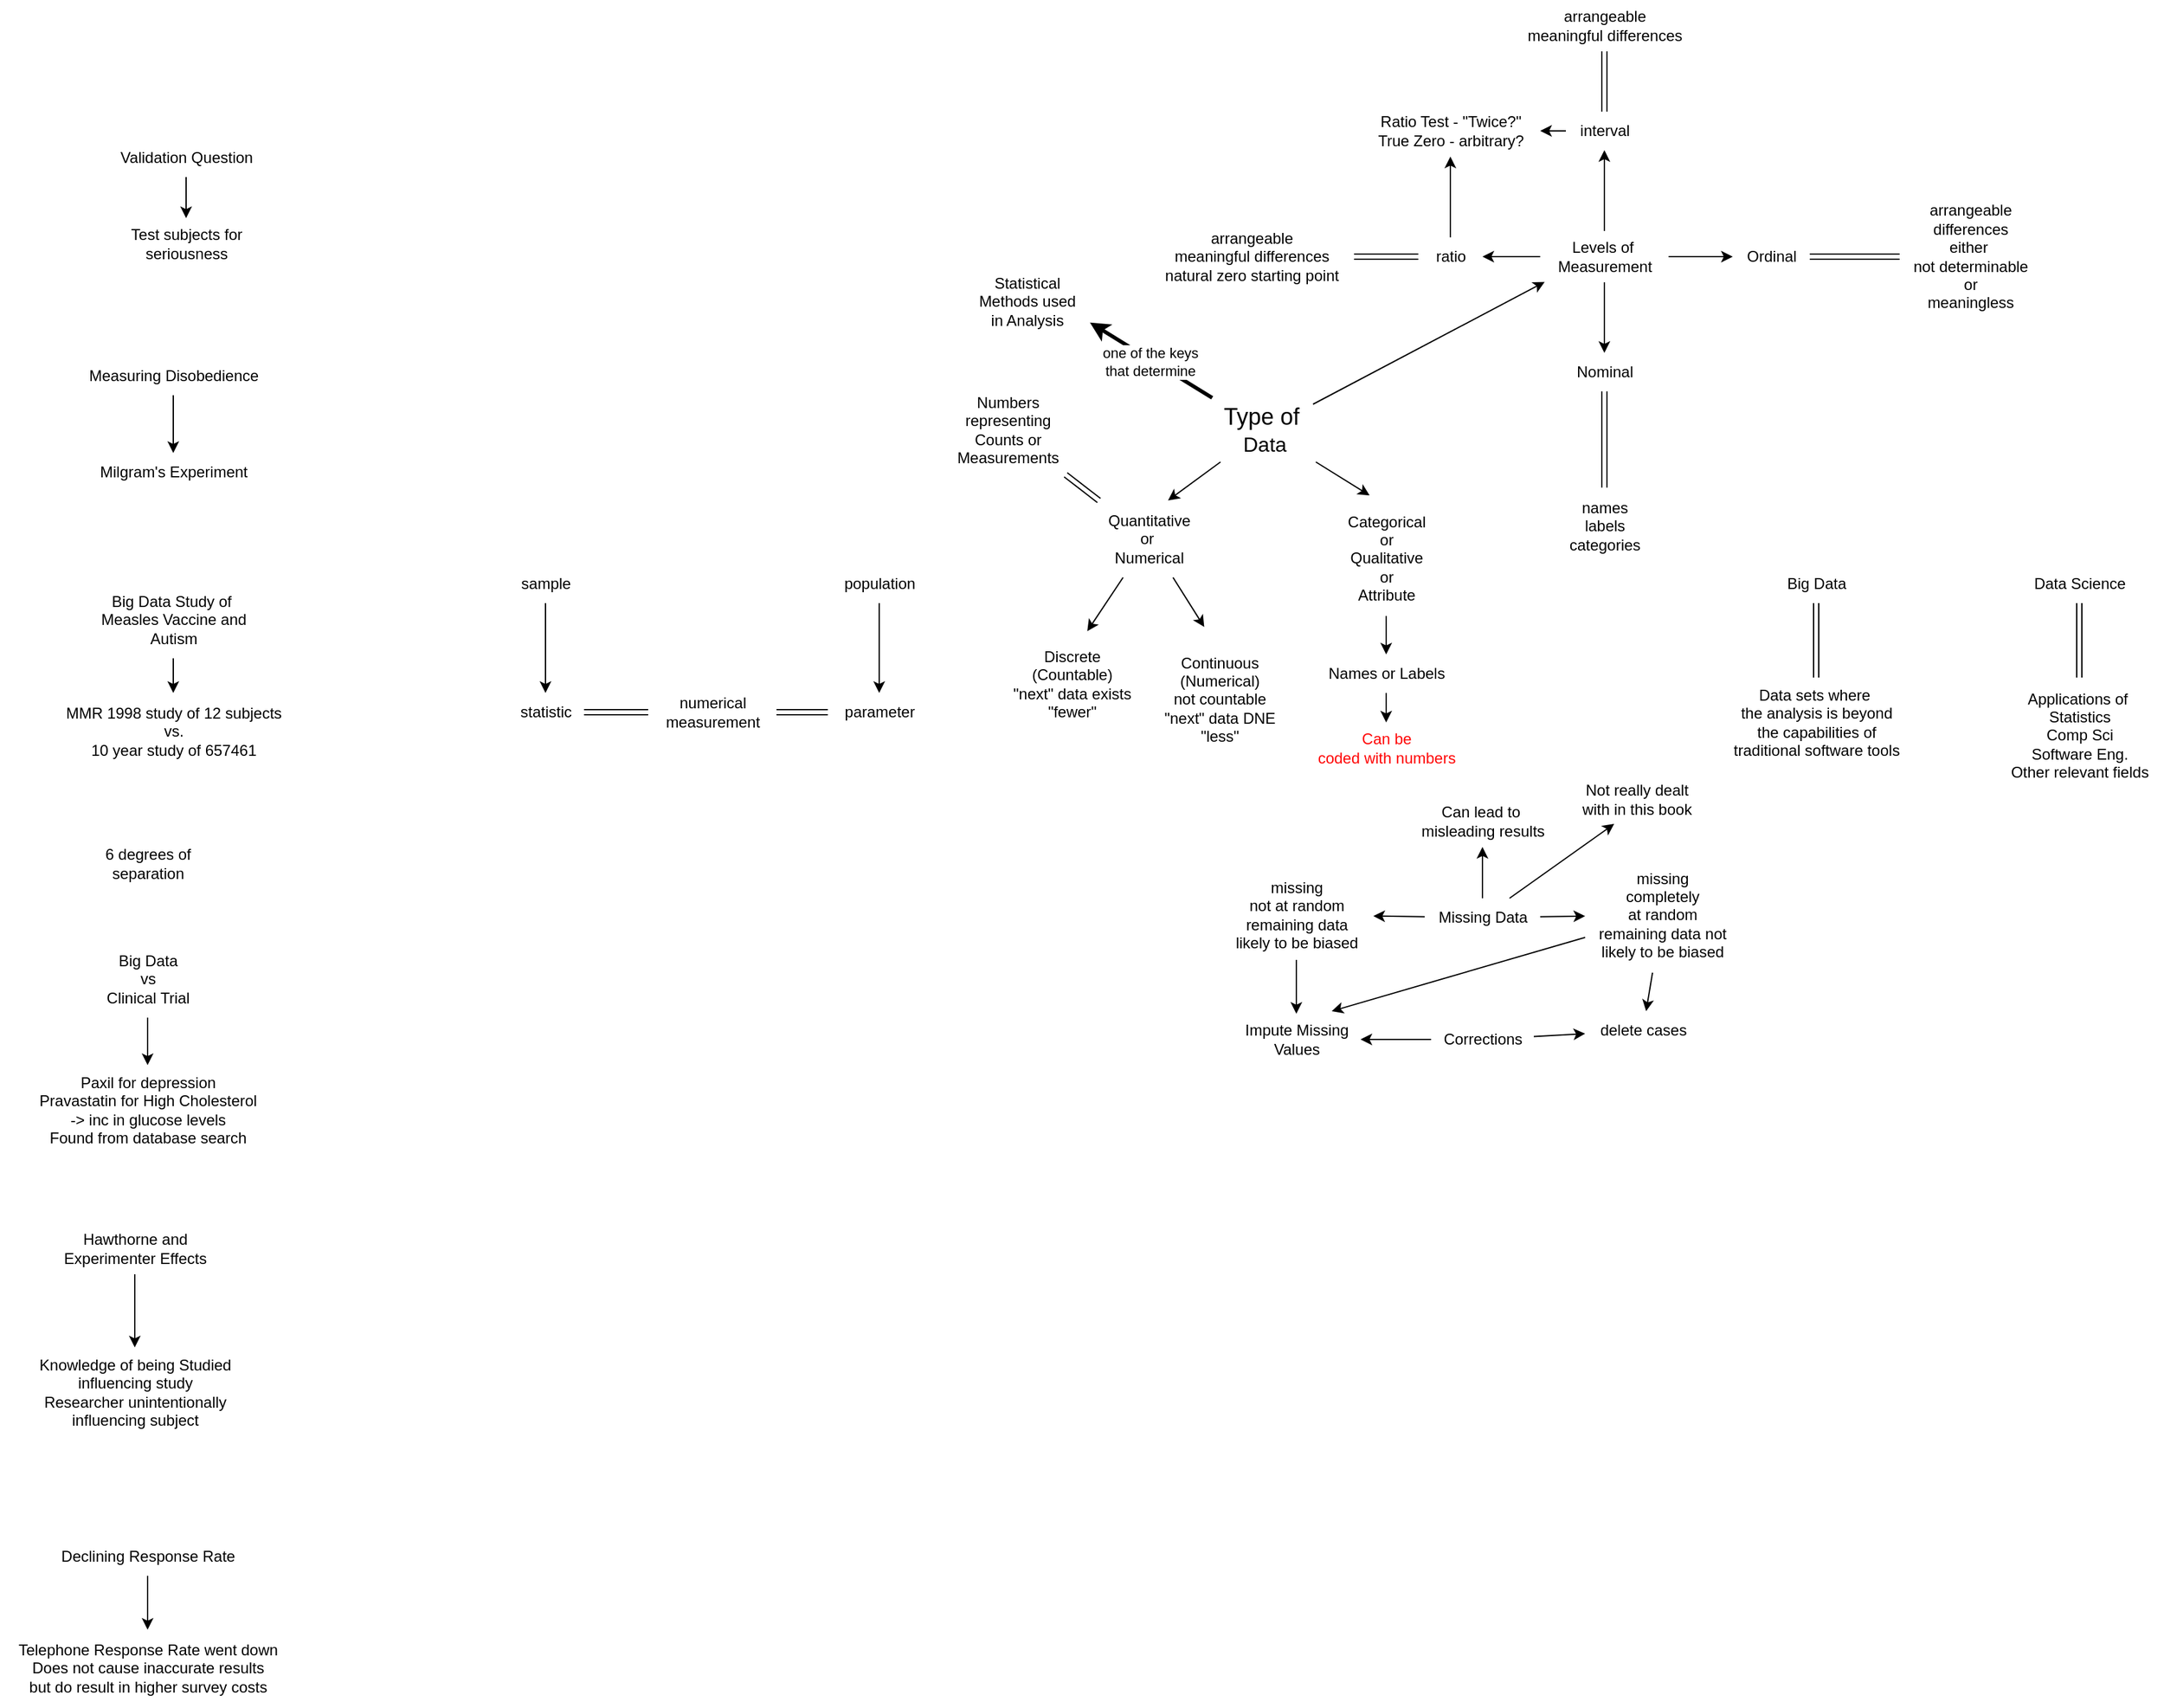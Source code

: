 <mxfile version="24.7.5">
  <diagram name="Page-1" id="U8noF85trtSTV92ljQh1">
    <mxGraphModel dx="1645" dy="1955" grid="1" gridSize="10" guides="1" tooltips="1" connect="1" arrows="1" fold="1" page="1" pageScale="1" pageWidth="850" pageHeight="1100" math="0" shadow="0">
      <root>
        <mxCell id="0" />
        <mxCell id="1" parent="0" />
        <mxCell id="1CKEVuWMB60yqOg6PnPK-10" value="" style="edgeStyle=orthogonalEdgeStyle;rounded=0;orthogonalLoop=1;jettySize=auto;html=1;" edge="1" parent="1" source="1CKEVuWMB60yqOg6PnPK-1" target="1CKEVuWMB60yqOg6PnPK-3">
          <mxGeometry relative="1" as="geometry" />
        </mxCell>
        <mxCell id="1CKEVuWMB60yqOg6PnPK-1" value="sample" style="text;html=1;align=center;verticalAlign=middle;resizable=0;points=[];autosize=1;strokeColor=none;fillColor=none;" vertex="1" parent="1">
          <mxGeometry x="230" y="330" width="60" height="30" as="geometry" />
        </mxCell>
        <mxCell id="1CKEVuWMB60yqOg6PnPK-11" value="" style="edgeStyle=orthogonalEdgeStyle;rounded=0;orthogonalLoop=1;jettySize=auto;html=1;" edge="1" parent="1" source="1CKEVuWMB60yqOg6PnPK-2" target="1CKEVuWMB60yqOg6PnPK-4">
          <mxGeometry relative="1" as="geometry" />
        </mxCell>
        <mxCell id="1CKEVuWMB60yqOg6PnPK-2" value="population" style="text;html=1;align=center;verticalAlign=middle;resizable=0;points=[];autosize=1;strokeColor=none;fillColor=none;" vertex="1" parent="1">
          <mxGeometry x="480" y="330" width="80" height="30" as="geometry" />
        </mxCell>
        <mxCell id="1CKEVuWMB60yqOg6PnPK-8" value="" style="edgeStyle=orthogonalEdgeStyle;shape=link;rounded=0;orthogonalLoop=1;jettySize=auto;html=1;" edge="1" parent="1" source="1CKEVuWMB60yqOg6PnPK-3" target="1CKEVuWMB60yqOg6PnPK-5">
          <mxGeometry relative="1" as="geometry" />
        </mxCell>
        <mxCell id="1CKEVuWMB60yqOg6PnPK-3" value="statistic" style="text;html=1;align=center;verticalAlign=middle;resizable=0;points=[];autosize=1;strokeColor=none;fillColor=none;" vertex="1" parent="1">
          <mxGeometry x="230" y="430" width="60" height="30" as="geometry" />
        </mxCell>
        <mxCell id="1CKEVuWMB60yqOg6PnPK-9" value="" style="edgeStyle=orthogonalEdgeStyle;shape=link;rounded=0;orthogonalLoop=1;jettySize=auto;html=1;" edge="1" parent="1" source="1CKEVuWMB60yqOg6PnPK-4" target="1CKEVuWMB60yqOg6PnPK-5">
          <mxGeometry relative="1" as="geometry" />
        </mxCell>
        <mxCell id="1CKEVuWMB60yqOg6PnPK-4" value="parameter" style="text;html=1;align=center;verticalAlign=middle;resizable=0;points=[];autosize=1;strokeColor=none;fillColor=none;" vertex="1" parent="1">
          <mxGeometry x="480" y="430" width="80" height="30" as="geometry" />
        </mxCell>
        <mxCell id="1CKEVuWMB60yqOg6PnPK-5" value="numerical&lt;div&gt;measurement&lt;/div&gt;" style="text;html=1;align=center;verticalAlign=middle;resizable=0;points=[];autosize=1;strokeColor=none;fillColor=none;" vertex="1" parent="1">
          <mxGeometry x="340" y="425" width="100" height="40" as="geometry" />
        </mxCell>
        <mxCell id="1CKEVuWMB60yqOg6PnPK-23" value="&lt;div&gt;&lt;font style=&quot;font-size: 18px;&quot;&gt;Type of&amp;nbsp;&lt;/font&gt;&lt;/div&gt;&lt;font size=&quot;3&quot;&gt;Data&lt;/font&gt;" style="text;html=1;align=center;verticalAlign=middle;resizable=0;points=[];autosize=1;strokeColor=none;fillColor=none;" vertex="1" parent="1">
          <mxGeometry x="775" y="200" width="90" height="50" as="geometry" />
        </mxCell>
        <mxCell id="1CKEVuWMB60yqOg6PnPK-24" value="Quantitative&lt;div&gt;or&amp;nbsp;&lt;/div&gt;&lt;div&gt;Numerical&lt;/div&gt;" style="text;html=1;align=center;verticalAlign=middle;resizable=0;points=[];autosize=1;strokeColor=none;fillColor=none;" vertex="1" parent="1">
          <mxGeometry x="685" y="280" width="90" height="60" as="geometry" />
        </mxCell>
        <mxCell id="1CKEVuWMB60yqOg6PnPK-158" style="edgeStyle=none;shape=link;rounded=0;orthogonalLoop=1;jettySize=auto;html=1;" edge="1" parent="1" source="1CKEVuWMB60yqOg6PnPK-25" target="1CKEVuWMB60yqOg6PnPK-24">
          <mxGeometry relative="1" as="geometry" />
        </mxCell>
        <mxCell id="1CKEVuWMB60yqOg6PnPK-25" value="Numbers&lt;div&gt;representing&lt;/div&gt;&lt;div&gt;Counts or&lt;/div&gt;&lt;div&gt;Measurements&lt;/div&gt;" style="text;html=1;align=center;verticalAlign=middle;resizable=0;points=[];autosize=1;strokeColor=none;fillColor=none;" vertex="1" parent="1">
          <mxGeometry x="570" y="190" width="100" height="70" as="geometry" />
        </mxCell>
        <mxCell id="1CKEVuWMB60yqOg6PnPK-32" value="" style="edgeStyle=none;rounded=0;orthogonalLoop=1;jettySize=auto;html=1;" edge="1" parent="1" source="1CKEVuWMB60yqOg6PnPK-26" target="1CKEVuWMB60yqOg6PnPK-31">
          <mxGeometry relative="1" as="geometry" />
        </mxCell>
        <mxCell id="1CKEVuWMB60yqOg6PnPK-26" value="Categorical&lt;div&gt;or&lt;/div&gt;&lt;div&gt;Qualitative&lt;/div&gt;&lt;div&gt;or&lt;/div&gt;&lt;div&gt;Attribute&lt;/div&gt;" style="text;html=1;align=center;verticalAlign=middle;resizable=0;points=[];autosize=1;strokeColor=none;fillColor=none;" vertex="1" parent="1">
          <mxGeometry x="875" y="280" width="80" height="90" as="geometry" />
        </mxCell>
        <mxCell id="1CKEVuWMB60yqOg6PnPK-28" style="edgeStyle=none;rounded=0;orthogonalLoop=1;jettySize=auto;html=1;entryX=0.667;entryY=0;entryDx=0;entryDy=0;entryPerimeter=0;" edge="1" parent="1" source="1CKEVuWMB60yqOg6PnPK-23" target="1CKEVuWMB60yqOg6PnPK-24">
          <mxGeometry relative="1" as="geometry" />
        </mxCell>
        <mxCell id="1CKEVuWMB60yqOg6PnPK-29" style="edgeStyle=none;rounded=0;orthogonalLoop=1;jettySize=auto;html=1;entryX=0.338;entryY=-0.044;entryDx=0;entryDy=0;entryPerimeter=0;" edge="1" parent="1" source="1CKEVuWMB60yqOg6PnPK-23" target="1CKEVuWMB60yqOg6PnPK-26">
          <mxGeometry relative="1" as="geometry" />
        </mxCell>
        <mxCell id="1CKEVuWMB60yqOg6PnPK-34" value="" style="edgeStyle=none;rounded=0;orthogonalLoop=1;jettySize=auto;html=1;" edge="1" parent="1" source="1CKEVuWMB60yqOg6PnPK-31" target="1CKEVuWMB60yqOg6PnPK-33">
          <mxGeometry relative="1" as="geometry" />
        </mxCell>
        <mxCell id="1CKEVuWMB60yqOg6PnPK-31" value="Names or Labels" style="text;html=1;align=center;verticalAlign=middle;resizable=0;points=[];autosize=1;strokeColor=none;fillColor=none;" vertex="1" parent="1">
          <mxGeometry x="860" y="400" width="110" height="30" as="geometry" />
        </mxCell>
        <mxCell id="1CKEVuWMB60yqOg6PnPK-33" value="&lt;font color=&quot;#ff0505&quot;&gt;Can be&lt;/font&gt;&lt;div&gt;&lt;font color=&quot;#ff0505&quot;&gt;coded with numbers&lt;/font&gt;&lt;/div&gt;" style="text;html=1;align=center;verticalAlign=middle;resizable=0;points=[];autosize=1;strokeColor=none;fillColor=none;" vertex="1" parent="1">
          <mxGeometry x="850" y="453" width="130" height="40" as="geometry" />
        </mxCell>
        <mxCell id="1CKEVuWMB60yqOg6PnPK-159" value="Discrete&lt;div&gt;(Countable)&lt;/div&gt;&lt;div&gt;&quot;next&quot; data exists&lt;/div&gt;&lt;div&gt;&quot;fewer&quot;&lt;/div&gt;" style="text;html=1;align=center;verticalAlign=middle;resizable=0;points=[];autosize=1;strokeColor=none;fillColor=none;" vertex="1" parent="1">
          <mxGeometry x="610" y="388" width="120" height="70" as="geometry" />
        </mxCell>
        <mxCell id="1CKEVuWMB60yqOg6PnPK-160" value="Continuous&lt;div&gt;(Numerical)&lt;/div&gt;&lt;div&gt;not countable&lt;/div&gt;&lt;div&gt;&quot;next&quot; data DNE&lt;/div&gt;&lt;div&gt;&quot;less&quot;&lt;/div&gt;" style="text;html=1;align=center;verticalAlign=middle;resizable=0;points=[];autosize=1;strokeColor=none;fillColor=none;" vertex="1" parent="1">
          <mxGeometry x="730" y="390" width="110" height="90" as="geometry" />
        </mxCell>
        <mxCell id="1CKEVuWMB60yqOg6PnPK-161" style="edgeStyle=none;rounded=0;orthogonalLoop=1;jettySize=auto;html=1;entryX=0.601;entryY=-0.088;entryDx=0;entryDy=0;entryPerimeter=0;" edge="1" parent="1" source="1CKEVuWMB60yqOg6PnPK-24" target="1CKEVuWMB60yqOg6PnPK-159">
          <mxGeometry relative="1" as="geometry" />
        </mxCell>
        <mxCell id="1CKEVuWMB60yqOg6PnPK-162" style="edgeStyle=none;rounded=0;orthogonalLoop=1;jettySize=auto;html=1;entryX=0.393;entryY=-0.127;entryDx=0;entryDy=0;entryPerimeter=0;" edge="1" parent="1" source="1CKEVuWMB60yqOg6PnPK-24" target="1CKEVuWMB60yqOg6PnPK-160">
          <mxGeometry relative="1" as="geometry" />
        </mxCell>
        <mxCell id="1CKEVuWMB60yqOg6PnPK-202" value="" style="edgeStyle=none;rounded=0;orthogonalLoop=1;jettySize=auto;html=1;shape=link;" edge="1" parent="1" source="1CKEVuWMB60yqOg6PnPK-203" target="1CKEVuWMB60yqOg6PnPK-204">
          <mxGeometry relative="1" as="geometry" />
        </mxCell>
        <mxCell id="1CKEVuWMB60yqOg6PnPK-203" value="Big Data" style="text;html=1;align=center;verticalAlign=middle;resizable=0;points=[];autosize=1;strokeColor=none;fillColor=none;" vertex="1" parent="1">
          <mxGeometry x="1215" y="330" width="70" height="30" as="geometry" />
        </mxCell>
        <mxCell id="1CKEVuWMB60yqOg6PnPK-204" value="Data sets where&amp;nbsp;&lt;div&gt;the analysis is beyond&lt;/div&gt;&lt;div&gt;the capabilities of&lt;/div&gt;&lt;div&gt;traditional software tools&lt;/div&gt;" style="text;html=1;align=center;verticalAlign=middle;resizable=0;points=[];autosize=1;strokeColor=none;fillColor=none;" vertex="1" parent="1">
          <mxGeometry x="1175" y="418" width="150" height="70" as="geometry" />
        </mxCell>
        <mxCell id="1CKEVuWMB60yqOg6PnPK-205" value="" style="edgeStyle=none;rounded=0;orthogonalLoop=1;jettySize=auto;html=1;shape=link;" edge="1" parent="1" source="1CKEVuWMB60yqOg6PnPK-206" target="1CKEVuWMB60yqOg6PnPK-207">
          <mxGeometry relative="1" as="geometry" />
        </mxCell>
        <mxCell id="1CKEVuWMB60yqOg6PnPK-206" value="Data Science" style="text;html=1;align=center;verticalAlign=middle;resizable=0;points=[];autosize=1;strokeColor=none;fillColor=none;" vertex="1" parent="1">
          <mxGeometry x="1410" y="330" width="90" height="30" as="geometry" />
        </mxCell>
        <mxCell id="1CKEVuWMB60yqOg6PnPK-207" value="Applications of&amp;nbsp;&lt;div&gt;Statistics&lt;/div&gt;&lt;div&gt;Comp Sci&lt;/div&gt;&lt;div&gt;Software Eng.&lt;/div&gt;&lt;div&gt;Other relevant fields&lt;/div&gt;" style="text;html=1;align=center;verticalAlign=middle;resizable=0;points=[];autosize=1;strokeColor=none;fillColor=none;" vertex="1" parent="1">
          <mxGeometry x="1390" y="418" width="130" height="90" as="geometry" />
        </mxCell>
        <mxCell id="1CKEVuWMB60yqOg6PnPK-208" value="" style="edgeStyle=none;rounded=0;orthogonalLoop=1;jettySize=auto;html=1;" edge="1" parent="1" source="1CKEVuWMB60yqOg6PnPK-212">
          <mxGeometry relative="1" as="geometry">
            <mxPoint x="1085" y="165" as="targetPoint" />
          </mxGeometry>
        </mxCell>
        <mxCell id="1CKEVuWMB60yqOg6PnPK-209" value="" style="edgeStyle=none;rounded=0;orthogonalLoop=1;jettySize=auto;html=1;" edge="1" parent="1" source="1CKEVuWMB60yqOg6PnPK-212" target="1CKEVuWMB60yqOg6PnPK-213">
          <mxGeometry relative="1" as="geometry" />
        </mxCell>
        <mxCell id="1CKEVuWMB60yqOg6PnPK-210" value="" style="edgeStyle=none;rounded=0;orthogonalLoop=1;jettySize=auto;html=1;" edge="1" parent="1" source="1CKEVuWMB60yqOg6PnPK-212" target="1CKEVuWMB60yqOg6PnPK-218">
          <mxGeometry relative="1" as="geometry" />
        </mxCell>
        <mxCell id="1CKEVuWMB60yqOg6PnPK-211" value="" style="edgeStyle=none;rounded=0;orthogonalLoop=1;jettySize=auto;html=1;" edge="1" parent="1" source="1CKEVuWMB60yqOg6PnPK-212" target="1CKEVuWMB60yqOg6PnPK-222">
          <mxGeometry relative="1" as="geometry" />
        </mxCell>
        <mxCell id="1CKEVuWMB60yqOg6PnPK-212" value="Levels of&amp;nbsp;&lt;div&gt;Measurement&lt;/div&gt;" style="text;html=1;align=center;verticalAlign=middle;resizable=0;points=[];autosize=1;strokeColor=none;fillColor=none;" vertex="1" parent="1">
          <mxGeometry x="1035" y="70" width="100" height="40" as="geometry" />
        </mxCell>
        <mxCell id="1CKEVuWMB60yqOg6PnPK-213" value="Ordinal" style="text;html=1;align=center;verticalAlign=middle;resizable=0;points=[];autosize=1;strokeColor=none;fillColor=none;" vertex="1" parent="1">
          <mxGeometry x="1185" y="75" width="60" height="30" as="geometry" />
        </mxCell>
        <mxCell id="1CKEVuWMB60yqOg6PnPK-214" value="" style="edgeStyle=none;rounded=0;orthogonalLoop=1;jettySize=auto;html=1;shape=link;" edge="1" parent="1" source="1CKEVuWMB60yqOg6PnPK-215" target="1CKEVuWMB60yqOg6PnPK-213">
          <mxGeometry relative="1" as="geometry" />
        </mxCell>
        <mxCell id="1CKEVuWMB60yqOg6PnPK-215" value="arrangeable&lt;div&gt;differences&lt;/div&gt;&lt;div&gt;either&amp;nbsp;&lt;/div&gt;&lt;div&gt;not determinable&lt;/div&gt;&lt;div&gt;or&lt;/div&gt;&lt;div&gt;meaningless&lt;/div&gt;" style="text;html=1;align=center;verticalAlign=middle;resizable=0;points=[];autosize=1;strokeColor=none;fillColor=none;" vertex="1" parent="1">
          <mxGeometry x="1315" y="40" width="110" height="100" as="geometry" />
        </mxCell>
        <mxCell id="1CKEVuWMB60yqOg6PnPK-216" value="" style="edgeStyle=none;rounded=0;orthogonalLoop=1;jettySize=auto;html=1;shape=link;" edge="1" parent="1" source="1CKEVuWMB60yqOg6PnPK-218" target="1CKEVuWMB60yqOg6PnPK-219">
          <mxGeometry relative="1" as="geometry" />
        </mxCell>
        <mxCell id="1CKEVuWMB60yqOg6PnPK-217" value="" style="edgeStyle=none;rounded=0;orthogonalLoop=1;jettySize=auto;html=1;" edge="1" parent="1" source="1CKEVuWMB60yqOg6PnPK-218" target="1CKEVuWMB60yqOg6PnPK-224">
          <mxGeometry relative="1" as="geometry" />
        </mxCell>
        <mxCell id="1CKEVuWMB60yqOg6PnPK-218" value="interval" style="text;html=1;align=center;verticalAlign=middle;resizable=0;points=[];autosize=1;strokeColor=none;fillColor=none;" vertex="1" parent="1">
          <mxGeometry x="1055" y="-23" width="60" height="30" as="geometry" />
        </mxCell>
        <mxCell id="1CKEVuWMB60yqOg6PnPK-219" value="arrangeable&lt;div&gt;meaningful differences&lt;/div&gt;" style="text;html=1;align=center;verticalAlign=middle;resizable=0;points=[];autosize=1;strokeColor=none;fillColor=none;" vertex="1" parent="1">
          <mxGeometry x="1015" y="-110" width="140" height="40" as="geometry" />
        </mxCell>
        <mxCell id="1CKEVuWMB60yqOg6PnPK-220" value="" style="edgeStyle=none;rounded=0;orthogonalLoop=1;jettySize=auto;html=1;shape=link;" edge="1" parent="1" source="1CKEVuWMB60yqOg6PnPK-222" target="1CKEVuWMB60yqOg6PnPK-223">
          <mxGeometry relative="1" as="geometry" />
        </mxCell>
        <mxCell id="1CKEVuWMB60yqOg6PnPK-221" value="" style="edgeStyle=none;rounded=0;orthogonalLoop=1;jettySize=auto;html=1;" edge="1" parent="1" source="1CKEVuWMB60yqOg6PnPK-222" target="1CKEVuWMB60yqOg6PnPK-224">
          <mxGeometry relative="1" as="geometry" />
        </mxCell>
        <mxCell id="1CKEVuWMB60yqOg6PnPK-222" value="ratio" style="text;html=1;align=center;verticalAlign=middle;resizable=0;points=[];autosize=1;strokeColor=none;fillColor=none;" vertex="1" parent="1">
          <mxGeometry x="940" y="75" width="50" height="30" as="geometry" />
        </mxCell>
        <mxCell id="1CKEVuWMB60yqOg6PnPK-223" value="arrangeable&lt;div&gt;meaningful differences&lt;/div&gt;&lt;div&gt;natural zero starting point&lt;/div&gt;" style="text;html=1;align=center;verticalAlign=middle;resizable=0;points=[];autosize=1;strokeColor=none;fillColor=none;" vertex="1" parent="1">
          <mxGeometry x="730" y="60" width="160" height="60" as="geometry" />
        </mxCell>
        <mxCell id="1CKEVuWMB60yqOg6PnPK-224" value="Ratio Test - &quot;Twice?&quot;&lt;div&gt;True Zero - arbitrary?&lt;/div&gt;" style="text;html=1;align=center;verticalAlign=middle;resizable=0;points=[];autosize=1;strokeColor=none;fillColor=none;" vertex="1" parent="1">
          <mxGeometry x="895" y="-28" width="140" height="40" as="geometry" />
        </mxCell>
        <mxCell id="1CKEVuWMB60yqOg6PnPK-225" value="" style="edgeStyle=none;rounded=0;orthogonalLoop=1;jettySize=auto;html=1;shape=link;" edge="1" parent="1" source="1CKEVuWMB60yqOg6PnPK-226">
          <mxGeometry relative="1" as="geometry">
            <mxPoint x="1085" y="270" as="targetPoint" />
          </mxGeometry>
        </mxCell>
        <mxCell id="1CKEVuWMB60yqOg6PnPK-226" value="Nominal" style="text;html=1;align=center;verticalAlign=middle;resizable=0;points=[];autosize=1;strokeColor=none;fillColor=none;" vertex="1" parent="1">
          <mxGeometry x="1050" y="165" width="70" height="30" as="geometry" />
        </mxCell>
        <mxCell id="1CKEVuWMB60yqOg6PnPK-227" value="names&lt;div&gt;labels&lt;/div&gt;&lt;div&gt;categories&lt;/div&gt;" style="text;html=1;align=center;verticalAlign=middle;resizable=0;points=[];autosize=1;strokeColor=none;fillColor=none;" vertex="1" parent="1">
          <mxGeometry x="1045" y="270" width="80" height="60" as="geometry" />
        </mxCell>
        <mxCell id="1CKEVuWMB60yqOg6PnPK-228" style="edgeStyle=none;rounded=0;orthogonalLoop=1;jettySize=auto;html=1;entryX=0.035;entryY=0.993;entryDx=0;entryDy=0;entryPerimeter=0;" edge="1" parent="1">
          <mxGeometry relative="1" as="geometry">
            <mxPoint x="858" y="205" as="sourcePoint" />
            <mxPoint x="1038.5" y="109.72" as="targetPoint" />
          </mxGeometry>
        </mxCell>
        <mxCell id="1CKEVuWMB60yqOg6PnPK-231" value="" style="edgeStyle=none;rounded=0;orthogonalLoop=1;jettySize=auto;html=1;" edge="1" parent="1" source="1CKEVuWMB60yqOg6PnPK-229" target="1CKEVuWMB60yqOg6PnPK-230">
          <mxGeometry relative="1" as="geometry" />
        </mxCell>
        <mxCell id="1CKEVuWMB60yqOg6PnPK-229" value="Hawthorne and&lt;div&gt;Experimenter Effects&lt;/div&gt;" style="text;html=1;align=center;verticalAlign=middle;resizable=0;points=[];autosize=1;strokeColor=none;fillColor=none;" vertex="1" parent="1">
          <mxGeometry x="-125" y="843" width="130" height="40" as="geometry" />
        </mxCell>
        <mxCell id="1CKEVuWMB60yqOg6PnPK-230" value="Knowledge of being Studied&lt;div&gt;influencing study&lt;/div&gt;&lt;div&gt;Researcher unintentionally&lt;/div&gt;&lt;div&gt;influencing subject&lt;/div&gt;" style="text;html=1;align=center;verticalAlign=middle;resizable=0;points=[];autosize=1;strokeColor=none;fillColor=none;" vertex="1" parent="1">
          <mxGeometry x="-145" y="940" width="170" height="70" as="geometry" />
        </mxCell>
        <mxCell id="1CKEVuWMB60yqOg6PnPK-234" value="" style="edgeStyle=none;rounded=0;orthogonalLoop=1;jettySize=auto;html=1;" edge="1" parent="1" source="1CKEVuWMB60yqOg6PnPK-232" target="1CKEVuWMB60yqOg6PnPK-233">
          <mxGeometry relative="1" as="geometry" />
        </mxCell>
        <mxCell id="1CKEVuWMB60yqOg6PnPK-236" value="" style="edgeStyle=none;rounded=0;orthogonalLoop=1;jettySize=auto;html=1;" edge="1" parent="1" source="1CKEVuWMB60yqOg6PnPK-232" target="1CKEVuWMB60yqOg6PnPK-235">
          <mxGeometry relative="1" as="geometry" />
        </mxCell>
        <mxCell id="1CKEVuWMB60yqOg6PnPK-238" value="" style="edgeStyle=none;rounded=0;orthogonalLoop=1;jettySize=auto;html=1;" edge="1" parent="1" source="1CKEVuWMB60yqOg6PnPK-232" target="1CKEVuWMB60yqOg6PnPK-237">
          <mxGeometry relative="1" as="geometry" />
        </mxCell>
        <mxCell id="1CKEVuWMB60yqOg6PnPK-232" value="Missing Data" style="text;html=1;align=center;verticalAlign=middle;resizable=0;points=[];autosize=1;strokeColor=none;fillColor=none;" vertex="1" parent="1">
          <mxGeometry x="945" y="590" width="90" height="30" as="geometry" />
        </mxCell>
        <mxCell id="1CKEVuWMB60yqOg6PnPK-233" value="Can lead to&amp;nbsp;&lt;div&gt;misleading results&lt;/div&gt;" style="text;html=1;align=center;verticalAlign=middle;resizable=0;points=[];autosize=1;strokeColor=none;fillColor=none;" vertex="1" parent="1">
          <mxGeometry x="930" y="510" width="120" height="40" as="geometry" />
        </mxCell>
        <mxCell id="1CKEVuWMB60yqOg6PnPK-250" value="" style="edgeStyle=none;rounded=0;orthogonalLoop=1;jettySize=auto;html=1;" edge="1" parent="1" source="1CKEVuWMB60yqOg6PnPK-235" target="1CKEVuWMB60yqOg6PnPK-248">
          <mxGeometry relative="1" as="geometry" />
        </mxCell>
        <mxCell id="1CKEVuWMB60yqOg6PnPK-235" value="missing&lt;div&gt;completely&lt;/div&gt;&lt;div&gt;at random&lt;/div&gt;&lt;div&gt;remaining data not&lt;/div&gt;&lt;div&gt;likely to be biased&lt;/div&gt;" style="text;html=1;align=center;verticalAlign=middle;resizable=0;points=[];autosize=1;strokeColor=none;fillColor=none;" vertex="1" parent="1">
          <mxGeometry x="1070" y="558" width="120" height="90" as="geometry" />
        </mxCell>
        <mxCell id="1CKEVuWMB60yqOg6PnPK-254" value="" style="edgeStyle=none;rounded=0;orthogonalLoop=1;jettySize=auto;html=1;" edge="1" parent="1" source="1CKEVuWMB60yqOg6PnPK-237" target="1CKEVuWMB60yqOg6PnPK-251">
          <mxGeometry relative="1" as="geometry" />
        </mxCell>
        <mxCell id="1CKEVuWMB60yqOg6PnPK-237" value="missing&lt;div&gt;not at random&lt;/div&gt;&lt;div&gt;&lt;div&gt;remaining data&lt;/div&gt;&lt;div&gt;likely to be biased&lt;/div&gt;&lt;/div&gt;" style="text;html=1;align=center;verticalAlign=middle;resizable=0;points=[];autosize=1;strokeColor=none;fillColor=none;" vertex="1" parent="1">
          <mxGeometry x="785" y="568" width="120" height="70" as="geometry" />
        </mxCell>
        <mxCell id="1CKEVuWMB60yqOg6PnPK-249" value="" style="edgeStyle=none;rounded=0;orthogonalLoop=1;jettySize=auto;html=1;" edge="1" parent="1" source="1CKEVuWMB60yqOg6PnPK-247" target="1CKEVuWMB60yqOg6PnPK-248">
          <mxGeometry relative="1" as="geometry" />
        </mxCell>
        <mxCell id="1CKEVuWMB60yqOg6PnPK-252" value="" style="edgeStyle=none;rounded=0;orthogonalLoop=1;jettySize=auto;html=1;" edge="1" parent="1" source="1CKEVuWMB60yqOg6PnPK-247" target="1CKEVuWMB60yqOg6PnPK-251">
          <mxGeometry relative="1" as="geometry" />
        </mxCell>
        <mxCell id="1CKEVuWMB60yqOg6PnPK-247" value="Corrections" style="text;html=1;align=center;verticalAlign=middle;resizable=0;points=[];autosize=1;strokeColor=none;fillColor=none;" vertex="1" parent="1">
          <mxGeometry x="950" y="685" width="80" height="30" as="geometry" />
        </mxCell>
        <mxCell id="1CKEVuWMB60yqOg6PnPK-248" value="delete cases" style="text;html=1;align=center;verticalAlign=middle;resizable=0;points=[];autosize=1;strokeColor=none;fillColor=none;" vertex="1" parent="1">
          <mxGeometry x="1070" y="678" width="90" height="30" as="geometry" />
        </mxCell>
        <mxCell id="1CKEVuWMB60yqOg6PnPK-251" value="Impute Missing&lt;div&gt;Values&lt;/div&gt;" style="text;html=1;align=center;verticalAlign=middle;resizable=0;points=[];autosize=1;strokeColor=none;fillColor=none;" vertex="1" parent="1">
          <mxGeometry x="795" y="680" width="100" height="40" as="geometry" />
        </mxCell>
        <mxCell id="1CKEVuWMB60yqOg6PnPK-253" style="edgeStyle=none;rounded=0;orthogonalLoop=1;jettySize=auto;html=1;entryX=0.776;entryY=-0.051;entryDx=0;entryDy=0;entryPerimeter=0;" edge="1" parent="1" source="1CKEVuWMB60yqOg6PnPK-235" target="1CKEVuWMB60yqOg6PnPK-251">
          <mxGeometry relative="1" as="geometry" />
        </mxCell>
        <mxCell id="1CKEVuWMB60yqOg6PnPK-257" value="" style="edgeStyle=none;rounded=0;orthogonalLoop=1;jettySize=auto;html=1;" edge="1" parent="1" source="1CKEVuWMB60yqOg6PnPK-255" target="1CKEVuWMB60yqOg6PnPK-256">
          <mxGeometry relative="1" as="geometry" />
        </mxCell>
        <mxCell id="1CKEVuWMB60yqOg6PnPK-255" value="Declining Response Rate" style="text;html=1;align=center;verticalAlign=middle;resizable=0;points=[];autosize=1;strokeColor=none;fillColor=none;" vertex="1" parent="1">
          <mxGeometry x="-130" y="1088" width="160" height="30" as="geometry" />
        </mxCell>
        <mxCell id="1CKEVuWMB60yqOg6PnPK-256" value="Telephone Response Rate went down&lt;div&gt;Does not cause inaccurate results&lt;/div&gt;&lt;div&gt;but do result in higher survey costs&lt;/div&gt;" style="text;html=1;align=center;verticalAlign=middle;resizable=0;points=[];autosize=1;strokeColor=none;fillColor=none;" vertex="1" parent="1">
          <mxGeometry x="-165" y="1160" width="230" height="60" as="geometry" />
        </mxCell>
        <mxCell id="1CKEVuWMB60yqOg6PnPK-259" value="Statistical&lt;div&gt;Methods used&lt;/div&gt;&lt;div&gt;in Analysis&lt;/div&gt;" style="text;html=1;align=center;verticalAlign=middle;resizable=0;points=[];autosize=1;strokeColor=none;fillColor=none;" vertex="1" parent="1">
          <mxGeometry x="585" y="95" width="100" height="60" as="geometry" />
        </mxCell>
        <mxCell id="1CKEVuWMB60yqOg6PnPK-260" style="edgeStyle=none;rounded=0;orthogonalLoop=1;jettySize=auto;html=1;entryX=0.992;entryY=0.772;entryDx=0;entryDy=0;entryPerimeter=0;strokeWidth=3;" edge="1" parent="1" source="1CKEVuWMB60yqOg6PnPK-23" target="1CKEVuWMB60yqOg6PnPK-259">
          <mxGeometry relative="1" as="geometry" />
        </mxCell>
        <mxCell id="1CKEVuWMB60yqOg6PnPK-261" value="one of the keys&lt;div&gt;that determine&lt;/div&gt;" style="edgeLabel;html=1;align=center;verticalAlign=middle;resizable=0;points=[];" vertex="1" connectable="0" parent="1CKEVuWMB60yqOg6PnPK-260">
          <mxGeometry x="-0.0" y="1" relative="1" as="geometry">
            <mxPoint as="offset" />
          </mxGeometry>
        </mxCell>
        <mxCell id="1CKEVuWMB60yqOg6PnPK-262" value="Not really dealt&lt;div&gt;with in this book&lt;/div&gt;" style="text;html=1;align=center;verticalAlign=middle;resizable=0;points=[];autosize=1;strokeColor=none;fillColor=none;" vertex="1" parent="1">
          <mxGeometry x="1055" y="493" width="110" height="40" as="geometry" />
        </mxCell>
        <mxCell id="1CKEVuWMB60yqOg6PnPK-263" style="edgeStyle=none;rounded=0;orthogonalLoop=1;jettySize=auto;html=1;entryX=0.342;entryY=0.976;entryDx=0;entryDy=0;entryPerimeter=0;" edge="1" parent="1" source="1CKEVuWMB60yqOg6PnPK-232" target="1CKEVuWMB60yqOg6PnPK-262">
          <mxGeometry relative="1" as="geometry" />
        </mxCell>
        <mxCell id="1CKEVuWMB60yqOg6PnPK-12" value="Basic Skills and Concepts" parent="0" />
        <mxCell id="1CKEVuWMB60yqOg6PnPK-35" value="Useful Tidbits" parent="0" />
        <mxCell id="1CKEVuWMB60yqOg6PnPK-38" value="" style="edgeStyle=none;rounded=0;orthogonalLoop=1;jettySize=auto;html=1;" edge="1" parent="1CKEVuWMB60yqOg6PnPK-35" source="1CKEVuWMB60yqOg6PnPK-36" target="1CKEVuWMB60yqOg6PnPK-37">
          <mxGeometry relative="1" as="geometry" />
        </mxCell>
        <mxCell id="1CKEVuWMB60yqOg6PnPK-36" value="Validation Question" style="text;html=1;align=center;verticalAlign=middle;resizable=0;points=[];autosize=1;strokeColor=none;fillColor=none;" vertex="1" parent="1CKEVuWMB60yqOg6PnPK-35">
          <mxGeometry x="-85" y="-2" width="130" height="30" as="geometry" />
        </mxCell>
        <mxCell id="1CKEVuWMB60yqOg6PnPK-37" value="Test subjects for&lt;div&gt;seriousness&lt;/div&gt;" style="text;html=1;align=center;verticalAlign=middle;resizable=0;points=[];autosize=1;strokeColor=none;fillColor=none;" vertex="1" parent="1CKEVuWMB60yqOg6PnPK-35">
          <mxGeometry x="-75" y="60" width="110" height="40" as="geometry" />
        </mxCell>
        <mxCell id="1CKEVuWMB60yqOg6PnPK-166" value="" style="edgeStyle=none;rounded=0;orthogonalLoop=1;jettySize=auto;html=1;" edge="1" parent="1CKEVuWMB60yqOg6PnPK-35" source="1CKEVuWMB60yqOg6PnPK-164" target="1CKEVuWMB60yqOg6PnPK-165">
          <mxGeometry relative="1" as="geometry" />
        </mxCell>
        <mxCell id="1CKEVuWMB60yqOg6PnPK-164" value="Measuring Disobedience" style="text;html=1;align=center;verticalAlign=middle;resizable=0;points=[];autosize=1;strokeColor=none;fillColor=none;" vertex="1" parent="1CKEVuWMB60yqOg6PnPK-35">
          <mxGeometry x="-110" y="168" width="160" height="30" as="geometry" />
        </mxCell>
        <mxCell id="1CKEVuWMB60yqOg6PnPK-165" value="Milgram&#39;s Experiment" style="text;html=1;align=center;verticalAlign=middle;resizable=0;points=[];autosize=1;strokeColor=none;fillColor=none;" vertex="1" parent="1CKEVuWMB60yqOg6PnPK-35">
          <mxGeometry x="-100" y="243" width="140" height="30" as="geometry" />
        </mxCell>
        <mxCell id="1CKEVuWMB60yqOg6PnPK-172" value="" style="edgeStyle=none;rounded=0;orthogonalLoop=1;jettySize=auto;html=1;" edge="1" parent="1CKEVuWMB60yqOg6PnPK-35" source="1CKEVuWMB60yqOg6PnPK-170" target="1CKEVuWMB60yqOg6PnPK-171">
          <mxGeometry relative="1" as="geometry" />
        </mxCell>
        <mxCell id="1CKEVuWMB60yqOg6PnPK-170" value="Big Data Study of&amp;nbsp;&lt;div&gt;Measles Vaccine and&lt;/div&gt;&lt;div&gt;Autism&lt;/div&gt;" style="text;html=1;align=center;verticalAlign=middle;resizable=0;points=[];autosize=1;strokeColor=none;fillColor=none;" vertex="1" parent="1CKEVuWMB60yqOg6PnPK-35">
          <mxGeometry x="-100" y="343" width="140" height="60" as="geometry" />
        </mxCell>
        <mxCell id="1CKEVuWMB60yqOg6PnPK-171" value="MMR 1998 study of 12 subjects&lt;div&gt;vs.&lt;/div&gt;&lt;div&gt;10 year study of 657461&lt;/div&gt;" style="text;html=1;align=center;verticalAlign=middle;resizable=0;points=[];autosize=1;strokeColor=none;fillColor=none;" vertex="1" parent="1CKEVuWMB60yqOg6PnPK-35">
          <mxGeometry x="-125" y="430" width="190" height="60" as="geometry" />
        </mxCell>
        <mxCell id="1CKEVuWMB60yqOg6PnPK-183" value="6 degrees of&lt;div&gt;separation&lt;/div&gt;" style="text;html=1;align=center;verticalAlign=middle;resizable=0;points=[];autosize=1;strokeColor=none;fillColor=none;" vertex="1" parent="1CKEVuWMB60yqOg6PnPK-35">
          <mxGeometry x="-95" y="543" width="90" height="40" as="geometry" />
        </mxCell>
        <mxCell id="1CKEVuWMB60yqOg6PnPK-201" value="" style="edgeStyle=none;rounded=0;orthogonalLoop=1;jettySize=auto;html=1;" edge="1" parent="1CKEVuWMB60yqOg6PnPK-35" source="1CKEVuWMB60yqOg6PnPK-199" target="1CKEVuWMB60yqOg6PnPK-200">
          <mxGeometry relative="1" as="geometry" />
        </mxCell>
        <mxCell id="1CKEVuWMB60yqOg6PnPK-199" value="Big Data&lt;div&gt;vs&lt;/div&gt;&lt;div&gt;Clinical Trial&lt;/div&gt;" style="text;html=1;align=center;verticalAlign=middle;resizable=0;points=[];autosize=1;strokeColor=none;fillColor=none;" vertex="1" parent="1CKEVuWMB60yqOg6PnPK-35">
          <mxGeometry x="-95" y="623" width="90" height="60" as="geometry" />
        </mxCell>
        <mxCell id="1CKEVuWMB60yqOg6PnPK-200" value="Paxil for depression&lt;div&gt;Pravastatin for High Cholesterol&lt;/div&gt;&lt;div&gt;-&amp;gt; inc in glucose levels&lt;/div&gt;&lt;div&gt;Found from database search&lt;/div&gt;" style="text;html=1;align=center;verticalAlign=middle;resizable=0;points=[];autosize=1;strokeColor=none;fillColor=none;" vertex="1" parent="1CKEVuWMB60yqOg6PnPK-35">
          <mxGeometry x="-145" y="720" width="190" height="70" as="geometry" />
        </mxCell>
      </root>
    </mxGraphModel>
  </diagram>
</mxfile>
